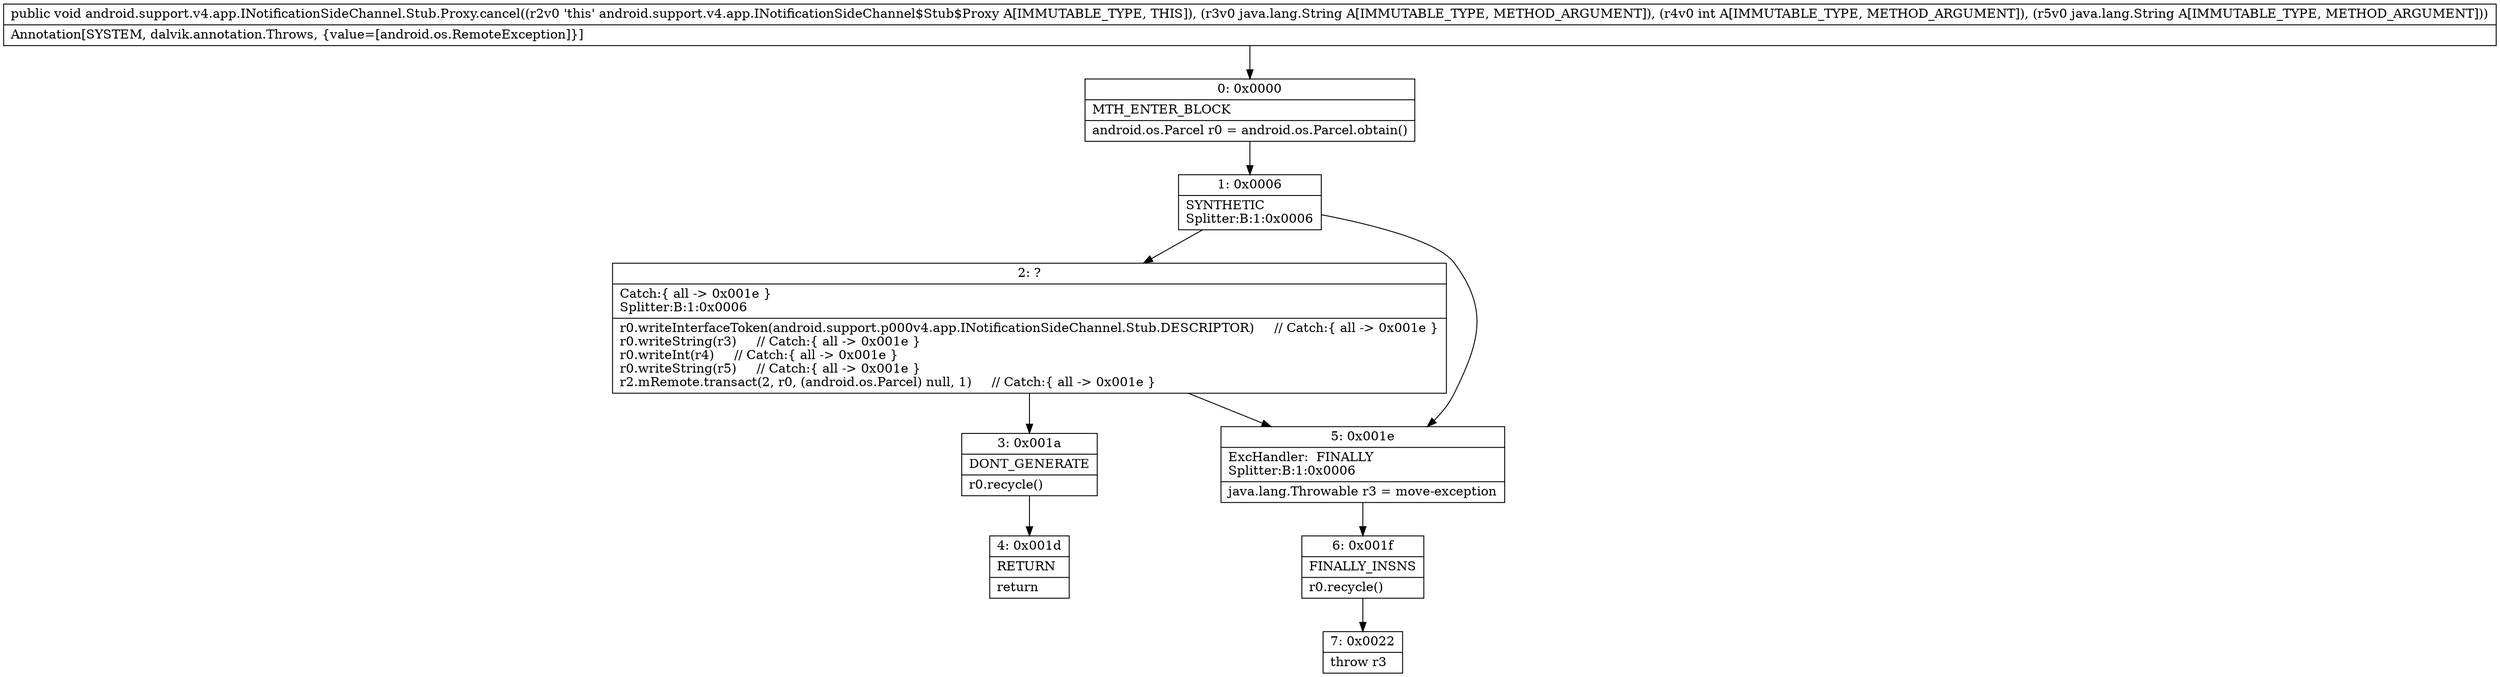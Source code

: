 digraph "CFG forandroid.support.v4.app.INotificationSideChannel.Stub.Proxy.cancel(Ljava\/lang\/String;ILjava\/lang\/String;)V" {
Node_0 [shape=record,label="{0\:\ 0x0000|MTH_ENTER_BLOCK\l|android.os.Parcel r0 = android.os.Parcel.obtain()\l}"];
Node_1 [shape=record,label="{1\:\ 0x0006|SYNTHETIC\lSplitter:B:1:0x0006\l}"];
Node_2 [shape=record,label="{2\:\ ?|Catch:\{ all \-\> 0x001e \}\lSplitter:B:1:0x0006\l|r0.writeInterfaceToken(android.support.p000v4.app.INotificationSideChannel.Stub.DESCRIPTOR)     \/\/ Catch:\{ all \-\> 0x001e \}\lr0.writeString(r3)     \/\/ Catch:\{ all \-\> 0x001e \}\lr0.writeInt(r4)     \/\/ Catch:\{ all \-\> 0x001e \}\lr0.writeString(r5)     \/\/ Catch:\{ all \-\> 0x001e \}\lr2.mRemote.transact(2, r0, (android.os.Parcel) null, 1)     \/\/ Catch:\{ all \-\> 0x001e \}\l}"];
Node_3 [shape=record,label="{3\:\ 0x001a|DONT_GENERATE\l|r0.recycle()\l}"];
Node_4 [shape=record,label="{4\:\ 0x001d|RETURN\l|return\l}"];
Node_5 [shape=record,label="{5\:\ 0x001e|ExcHandler:  FINALLY\lSplitter:B:1:0x0006\l|java.lang.Throwable r3 = move\-exception\l}"];
Node_6 [shape=record,label="{6\:\ 0x001f|FINALLY_INSNS\l|r0.recycle()\l}"];
Node_7 [shape=record,label="{7\:\ 0x0022|throw r3\l}"];
MethodNode[shape=record,label="{public void android.support.v4.app.INotificationSideChannel.Stub.Proxy.cancel((r2v0 'this' android.support.v4.app.INotificationSideChannel$Stub$Proxy A[IMMUTABLE_TYPE, THIS]), (r3v0 java.lang.String A[IMMUTABLE_TYPE, METHOD_ARGUMENT]), (r4v0 int A[IMMUTABLE_TYPE, METHOD_ARGUMENT]), (r5v0 java.lang.String A[IMMUTABLE_TYPE, METHOD_ARGUMENT]))  | Annotation[SYSTEM, dalvik.annotation.Throws, \{value=[android.os.RemoteException]\}]\l}"];
MethodNode -> Node_0;
Node_0 -> Node_1;
Node_1 -> Node_2;
Node_1 -> Node_5;
Node_2 -> Node_3;
Node_2 -> Node_5;
Node_3 -> Node_4;
Node_5 -> Node_6;
Node_6 -> Node_7;
}


